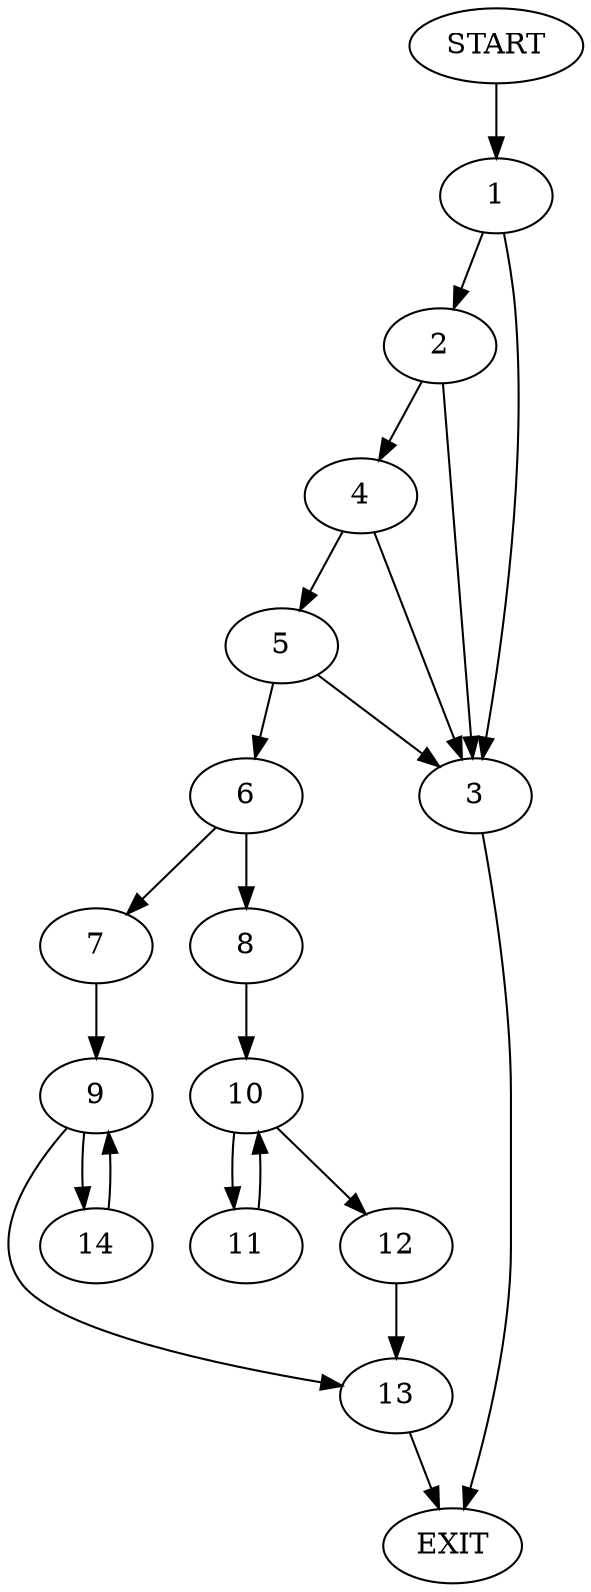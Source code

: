 digraph {
0 [label="START"]
15 [label="EXIT"]
0 -> 1
1 -> 2
1 -> 3
3 -> 15
2 -> 3
2 -> 4
4 -> 3
4 -> 5
5 -> 3
5 -> 6
6 -> 7
6 -> 8
7 -> 9
8 -> 10
10 -> 11
10 -> 12
12 -> 13
11 -> 10
13 -> 15
9 -> 14
9 -> 13
14 -> 9
}
